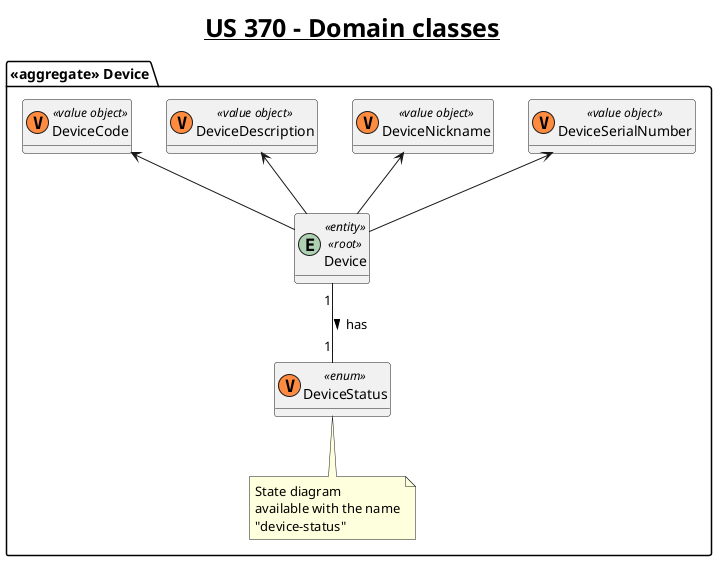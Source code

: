 @startuml

skinparam titleFontSize 25
title <u>US 370 - Domain classes</u>

hide methods
skinparam classAttributeIconSize 0

'Device aggregate
package "<<aggregate>> Device" {
    entity Device <<entity>> <<root>> {
    }
    class DeviceCode <<(V, #FF8B40) value object>>
    class DeviceDescription <<(V, #FF8B40) value object>>
    class DeviceNickname <<(V, #FF8B40) value object>>
    class DeviceSerialNumber <<(V, #FF8B40) value object>>
    class DeviceStatus <<(V, #FF8B40) enum>>
        note bottom
            State diagram
            available with the name
            "device-status"
        end note
}

Device -up-> DeviceCode
Device -up-> DeviceDescription
Device -up-> DeviceNickname
Device -up-> DeviceSerialNumber

Device "1" -- "1" DeviceStatus : has >

@enduml
